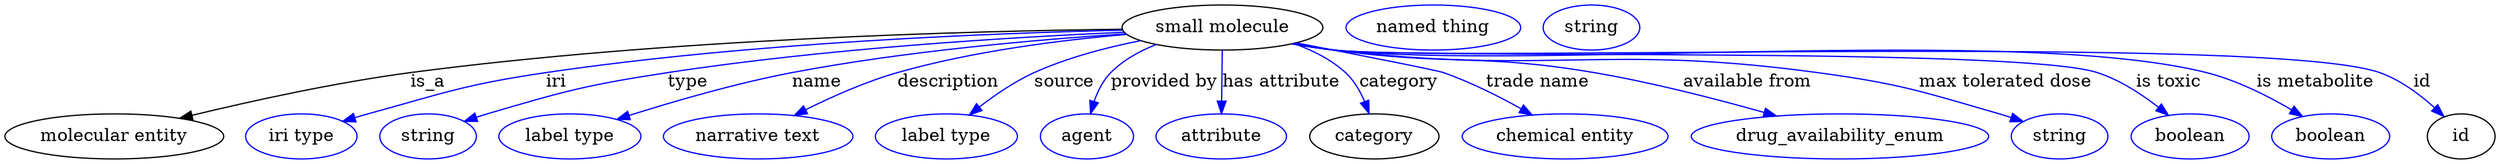 digraph {
	graph [bb="0,0,1980.1,123"];
	node [label="\N"];
	"small molecule"	[height=0.5,
		label="small molecule",
		pos="970.09,105",
		width=2.2206];
	"molecular entity"	[height=0.5,
		pos="87.092,18",
		width=2.4192];
	"small molecule" -> "molecular entity"	[label=is_a,
		lp="343.09,61.5",
		pos="e,140.05,32.322 890.3,103.46 768.71,101.77 529.97,95.087 329.09,69 267.6,61.014 198.4,46.106 149.8,34.639"];
	iri	[color=blue,
		height=0.5,
		label="iri type",
		pos="236.09,18",
		width=1.2277];
	"small molecule" -> iri	[color=blue,
		label=iri,
		lp="439.09,61.5",
		pos="e,269.48,29.82 890.66,102.93 785.14,100.58 593.19,93.063 431.09,69 377.98,61.116 318.39,44.688 279.22,32.81",
		style=solid];
	type	[color=blue,
		height=0.5,
		label=string,
		pos="337.09,18",
		width=1.0652];
	"small molecule" -> type	[color=blue,
		label=type,
		lp="544.09,61.5",
		pos="e,365.74,29.989 891.85,101.26 803.2,97.361 654.59,88.396 528.09,69 463.19,59.049 447.08,54.534 384.09,36 381.19,35.146 378.2,34.209 \
375.22,33.227",
		style=solid];
	name	[color=blue,
		height=0.5,
		label="label type",
		pos="450.09,18",
		width=1.5707];
	"small molecule" -> name	[color=blue,
		label=name,
		lp="647.09,61.5",
		pos="e,487.62,31.655 893.25,99.985 823.37,95.431 717.64,86.273 627.09,69 582.37,60.468 532.55,45.928 497.19,34.72",
		style=solid];
	description	[color=blue,
		height=0.5,
		label="narrative text",
		pos="600.09,18",
		width=2.0943];
	"small molecule" -> description	[color=blue,
		label=description,
		lp="751.59,61.5",
		pos="e,628.9,34.764 893.82,99.505 841.59,95.023 771.18,86.199 711.09,69 685.89,61.788 659.06,49.83 638.09,39.417",
		style=solid];
	source	[color=blue,
		height=0.5,
		label="label type",
		pos="750.09,18",
		width=1.5707];
	"small molecule" -> source	[color=blue,
		label=source,
		lp="844.09,61.5",
		pos="e,768.45,35.187 904.79,94.514 877.79,89.139 846.65,81.011 820.09,69 804.61,61.999 789.07,51.348 776.58,41.673",
		style=solid];
	"provided by"	[color=blue,
		height=0.5,
		label=agent,
		pos="862.09,18",
		width=1.0291];
	"small molecule" -> "provided by"	[color=blue,
		label="provided by",
		lp="923.59,61.5",
		pos="e,864.96,36.214 917.29,91.448 904.16,86.267 891.01,79.037 881.09,69 874.87,62.709 870.65,54.176 867.8,45.94",
		style=solid];
	"has attribute"	[color=blue,
		height=0.5,
		label=attribute,
		pos="969.09,18",
		width=1.4443];
	"small molecule" -> "has attribute"	[color=blue,
		label="has attribute",
		lp="1017.1,61.5",
		pos="e,969.29,36.175 969.89,86.799 969.75,75.163 969.57,59.548 969.41,46.237",
		style=solid];
	category	[height=0.5,
		pos="1090.1,18",
		width=1.4263];
	"small molecule" -> category	[color=blue,
		label=category,
		lp="1110.6,61.5",
		pos="e,1086.2,36.344 1027,92.292 1041.8,87.097 1056.7,79.648 1068.1,69 1074.8,62.776 1079.5,54.158 1082.9,45.829",
		style=solid];
	"trade name"	[color=blue,
		height=0.5,
		label="chemical entity",
		pos="1241.1,18",
		width=2.2748];
	"small molecule" -> "trade name"	[color=blue,
		label="trade name",
		lp="1220.1,61.5",
		pos="e,1215.4,35.129 1028.4,92.615 1078.5,82.789 1143.2,70.014 1146.1,69 1167,61.582 1189.1,50.229 1206.7,40.215",
		style=solid];
	"available from"	[color=blue,
		height=0.5,
		label=drug_availability_enum,
		pos="1459.1,18",
		width=3.2858];
	"small molecule" -> "available from"	[color=blue,
		label="available from",
		lp="1387.6,61.5",
		pos="e,1408.9,34.368 1026.8,92.155 1037.1,90.239 1047.9,88.421 1058.1,87 1149.6,74.225 1174.1,84.577 1265.1,69 1310.6,61.218 1361,48.076 \
1399,37.219",
		style=solid];
	"max tolerated dose"	[color=blue,
		height=0.5,
		label=string,
		pos="1634.1,18",
		width=1.0652];
	"small molecule" -> "max tolerated dose"	[color=blue,
		label="max tolerated dose",
		lp="1592.1,61.5",
		pos="e,1605.1,29.873 1025.8,91.99 1036.5,90.041 1047.6,88.254 1058.1,87 1228.2,66.702 1273.4,92.354 1443.1,69 1507.7,60.108 1523.5,54.25 \
1586.1,36 1589.2,35.097 1592.4,34.106 1595.6,33.07",
		style=solid];
	"is toxic"	[color=blue,
		height=0.5,
		label=boolean,
		pos="1737.1,18",
		width=1.2999];
	"small molecule" -> "is toxic"	[color=blue,
		label="is toxic",
		lp="1721.1,61.5",
		pos="e,1720.3,34.91 1025.3,91.93 1036.1,89.961 1047.4,88.181 1058.1,87 1125.2,79.577 1601,90.117 1665.1,69 1682.4,63.296 1699.3,51.985 \
1712.3,41.563",
		style=solid];
	"is metabolite"	[color=blue,
		height=0.5,
		label=boolean,
		pos="1849.1,18",
		width=1.2999];
	"small molecule" -> "is metabolite"	[color=blue,
		label="is metabolite",
		lp="1838.1,61.5",
		pos="e,1826.9,33.988 1025.3,91.899 1036.1,89.932 1047.4,88.162 1058.1,87 1211.2,70.334 1601.8,106.94 1751.1,69 1775,62.935 1799.6,50.301 \
1818.3,39.25",
		style=solid];
	id	[height=0.5,
		pos="1953.1,18",
		width=0.75];
	"small molecule" -> id	[color=blue,
		label=id,
		lp="1923.1,61.5",
		pos="e,1939.5,33.965 1025.3,91.862 1036.1,89.898 1047.4,88.139 1058.1,87 1149.9,77.206 1802.1,100.01 1889.1,69 1905.3,63.23 1920.6,51.621 \
1932.1,41.041",
		style=solid];
	"named thing_category"	[color=blue,
		height=0.5,
		label="named thing",
		pos="1137.1,105",
		width=1.9318];
	"small molecule_id"	[color=blue,
		height=0.5,
		label=string,
		pos="1263.1,105",
		width=1.0652];
}
